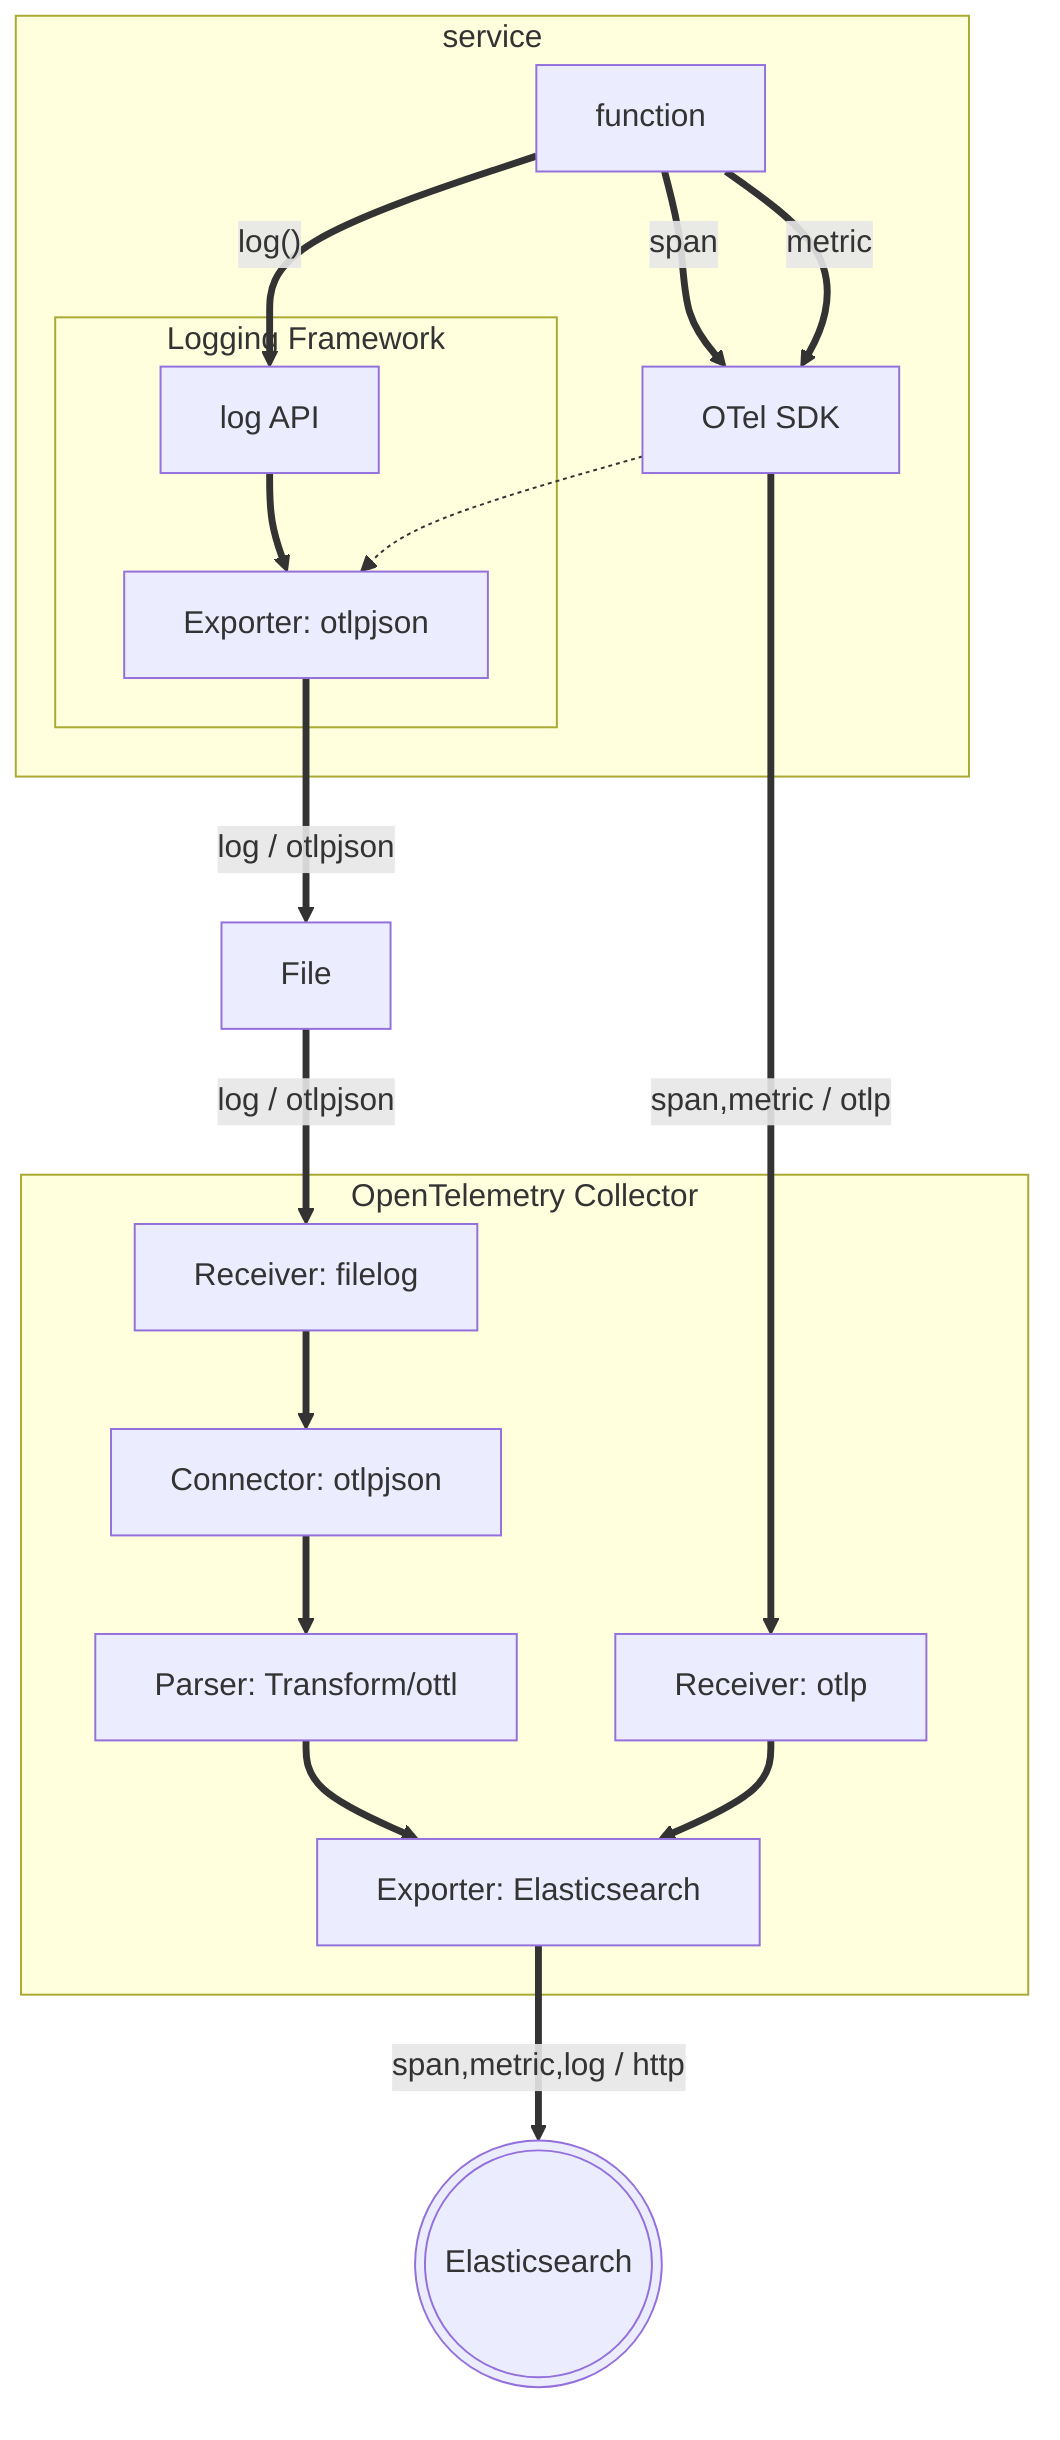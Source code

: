 flowchart TB
    subgraph Collector[OpenTelemetry Collector]
        OTLPRecv[Receiver: otlp]
        FileRecv[Receiver: filelog]
        Processor[Parser: Transform/ottl]
        ElasticExporter[Exporter: Elasticsearch]
        OtlpJsonConnector[Connector: otlpjson]
        FileRecv ==> OtlpJsonConnector
        OtlpJsonConnector ==> Processor ==> ElasticExporter
        OTLPRecv ==> ElasticExporter
    end

    OtlpJsonExporter == "log / otlpjson" ==> File
    File == "log / otlpjson" ==> FileRecv

    subgraph Service1[service]
        subgraph LoggingFramework[Logging Framework]
            LAPI[log API]
            LAPI ==> OtlpJsonExporter[Exporter: otlpjson]
        end
        
        OTELSDK[OTel SDK]
        OTELSDK -.-> OtlpJsonExporter
        func[function] == "log()" ==> LAPI
        func == "span" ==> OTELSDK
        func == "metric" ==> OTELSDK

        OTELSDK == "span,metric / otlp" ==> OTLPRecv
    end

    ElasticExporter == "span,metric,log / http" ==> nodeId(((Elasticsearch)))